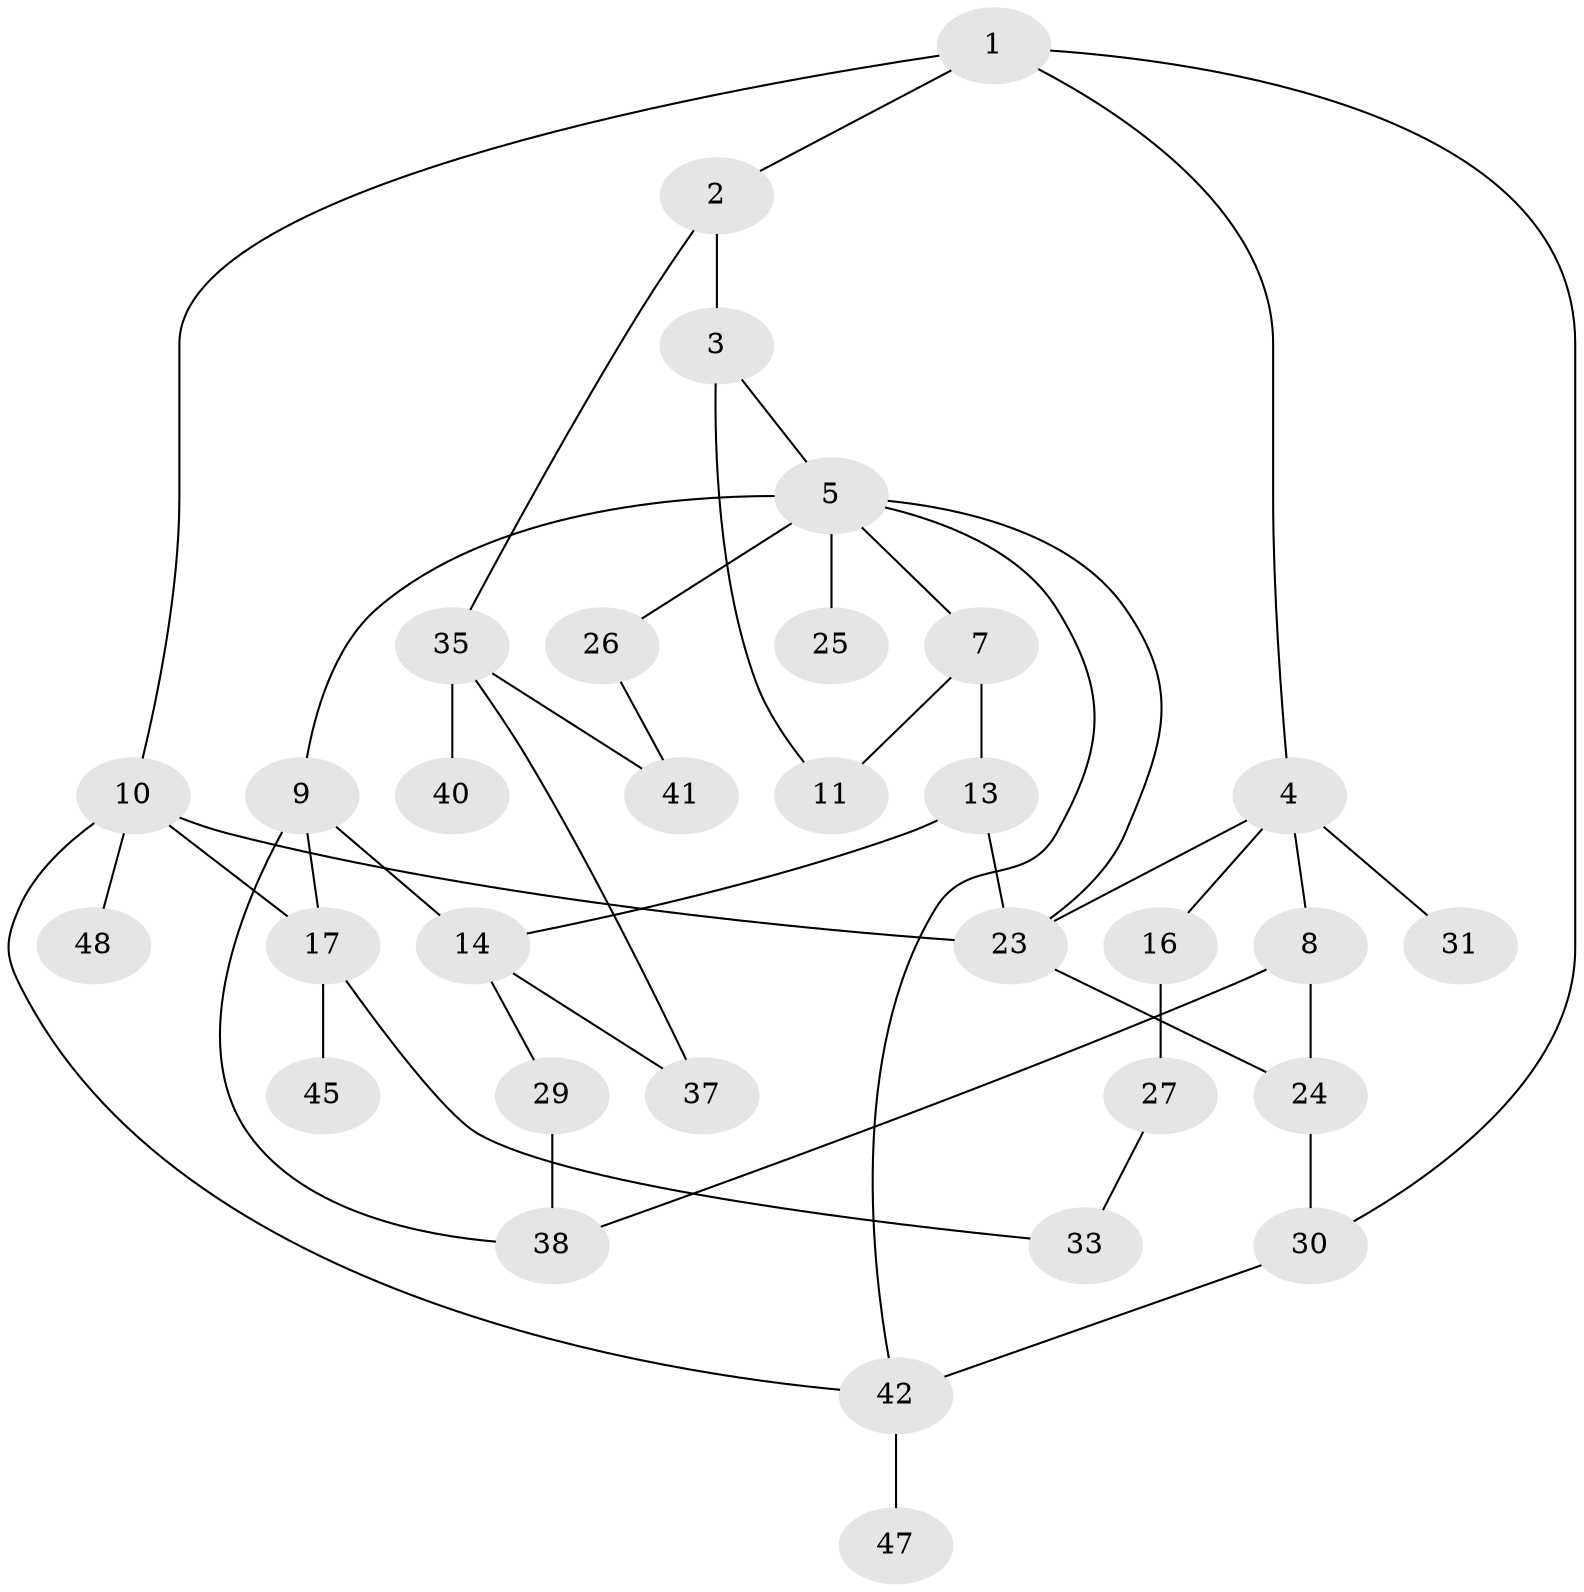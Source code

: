 // Generated by graph-tools (version 1.1) at 2025/23/03/03/25 07:23:32]
// undirected, 32 vertices, 46 edges
graph export_dot {
graph [start="1"]
  node [color=gray90,style=filled];
  1 [super="+15"];
  2;
  3 [super="+34"];
  4 [super="+22"];
  5 [super="+6"];
  7;
  8 [super="+19"];
  9 [super="+12"];
  10 [super="+21"];
  11 [super="+28"];
  13 [super="+52"];
  14 [super="+18"];
  16 [super="+20"];
  17 [super="+49"];
  23 [super="+32"];
  24;
  25;
  26 [super="+39"];
  27;
  29;
  30 [super="+43"];
  31;
  33;
  35 [super="+36"];
  37 [super="+44"];
  38 [super="+53"];
  40 [super="+51"];
  41 [super="+50"];
  42 [super="+46"];
  45;
  47;
  48;
  1 -- 2;
  1 -- 4;
  1 -- 10;
  1 -- 30;
  2 -- 3;
  2 -- 35;
  3 -- 5;
  3 -- 11 [weight=2];
  4 -- 8;
  4 -- 16;
  4 -- 31;
  4 -- 23;
  5 -- 7;
  5 -- 9;
  5 -- 26;
  5 -- 23;
  5 -- 25;
  5 -- 42;
  7 -- 13;
  7 -- 11;
  8 -- 38;
  8 -- 24;
  9 -- 14;
  9 -- 38;
  9 -- 17;
  10 -- 23;
  10 -- 48 [weight=2];
  10 -- 42;
  10 -- 17;
  13 -- 23;
  13 -- 14;
  14 -- 29;
  14 -- 37;
  16 -- 27;
  17 -- 33;
  17 -- 45;
  23 -- 24;
  24 -- 30;
  26 -- 41;
  27 -- 33;
  29 -- 38;
  30 -- 42;
  35 -- 40;
  35 -- 41;
  35 -- 37;
  42 -- 47;
}
